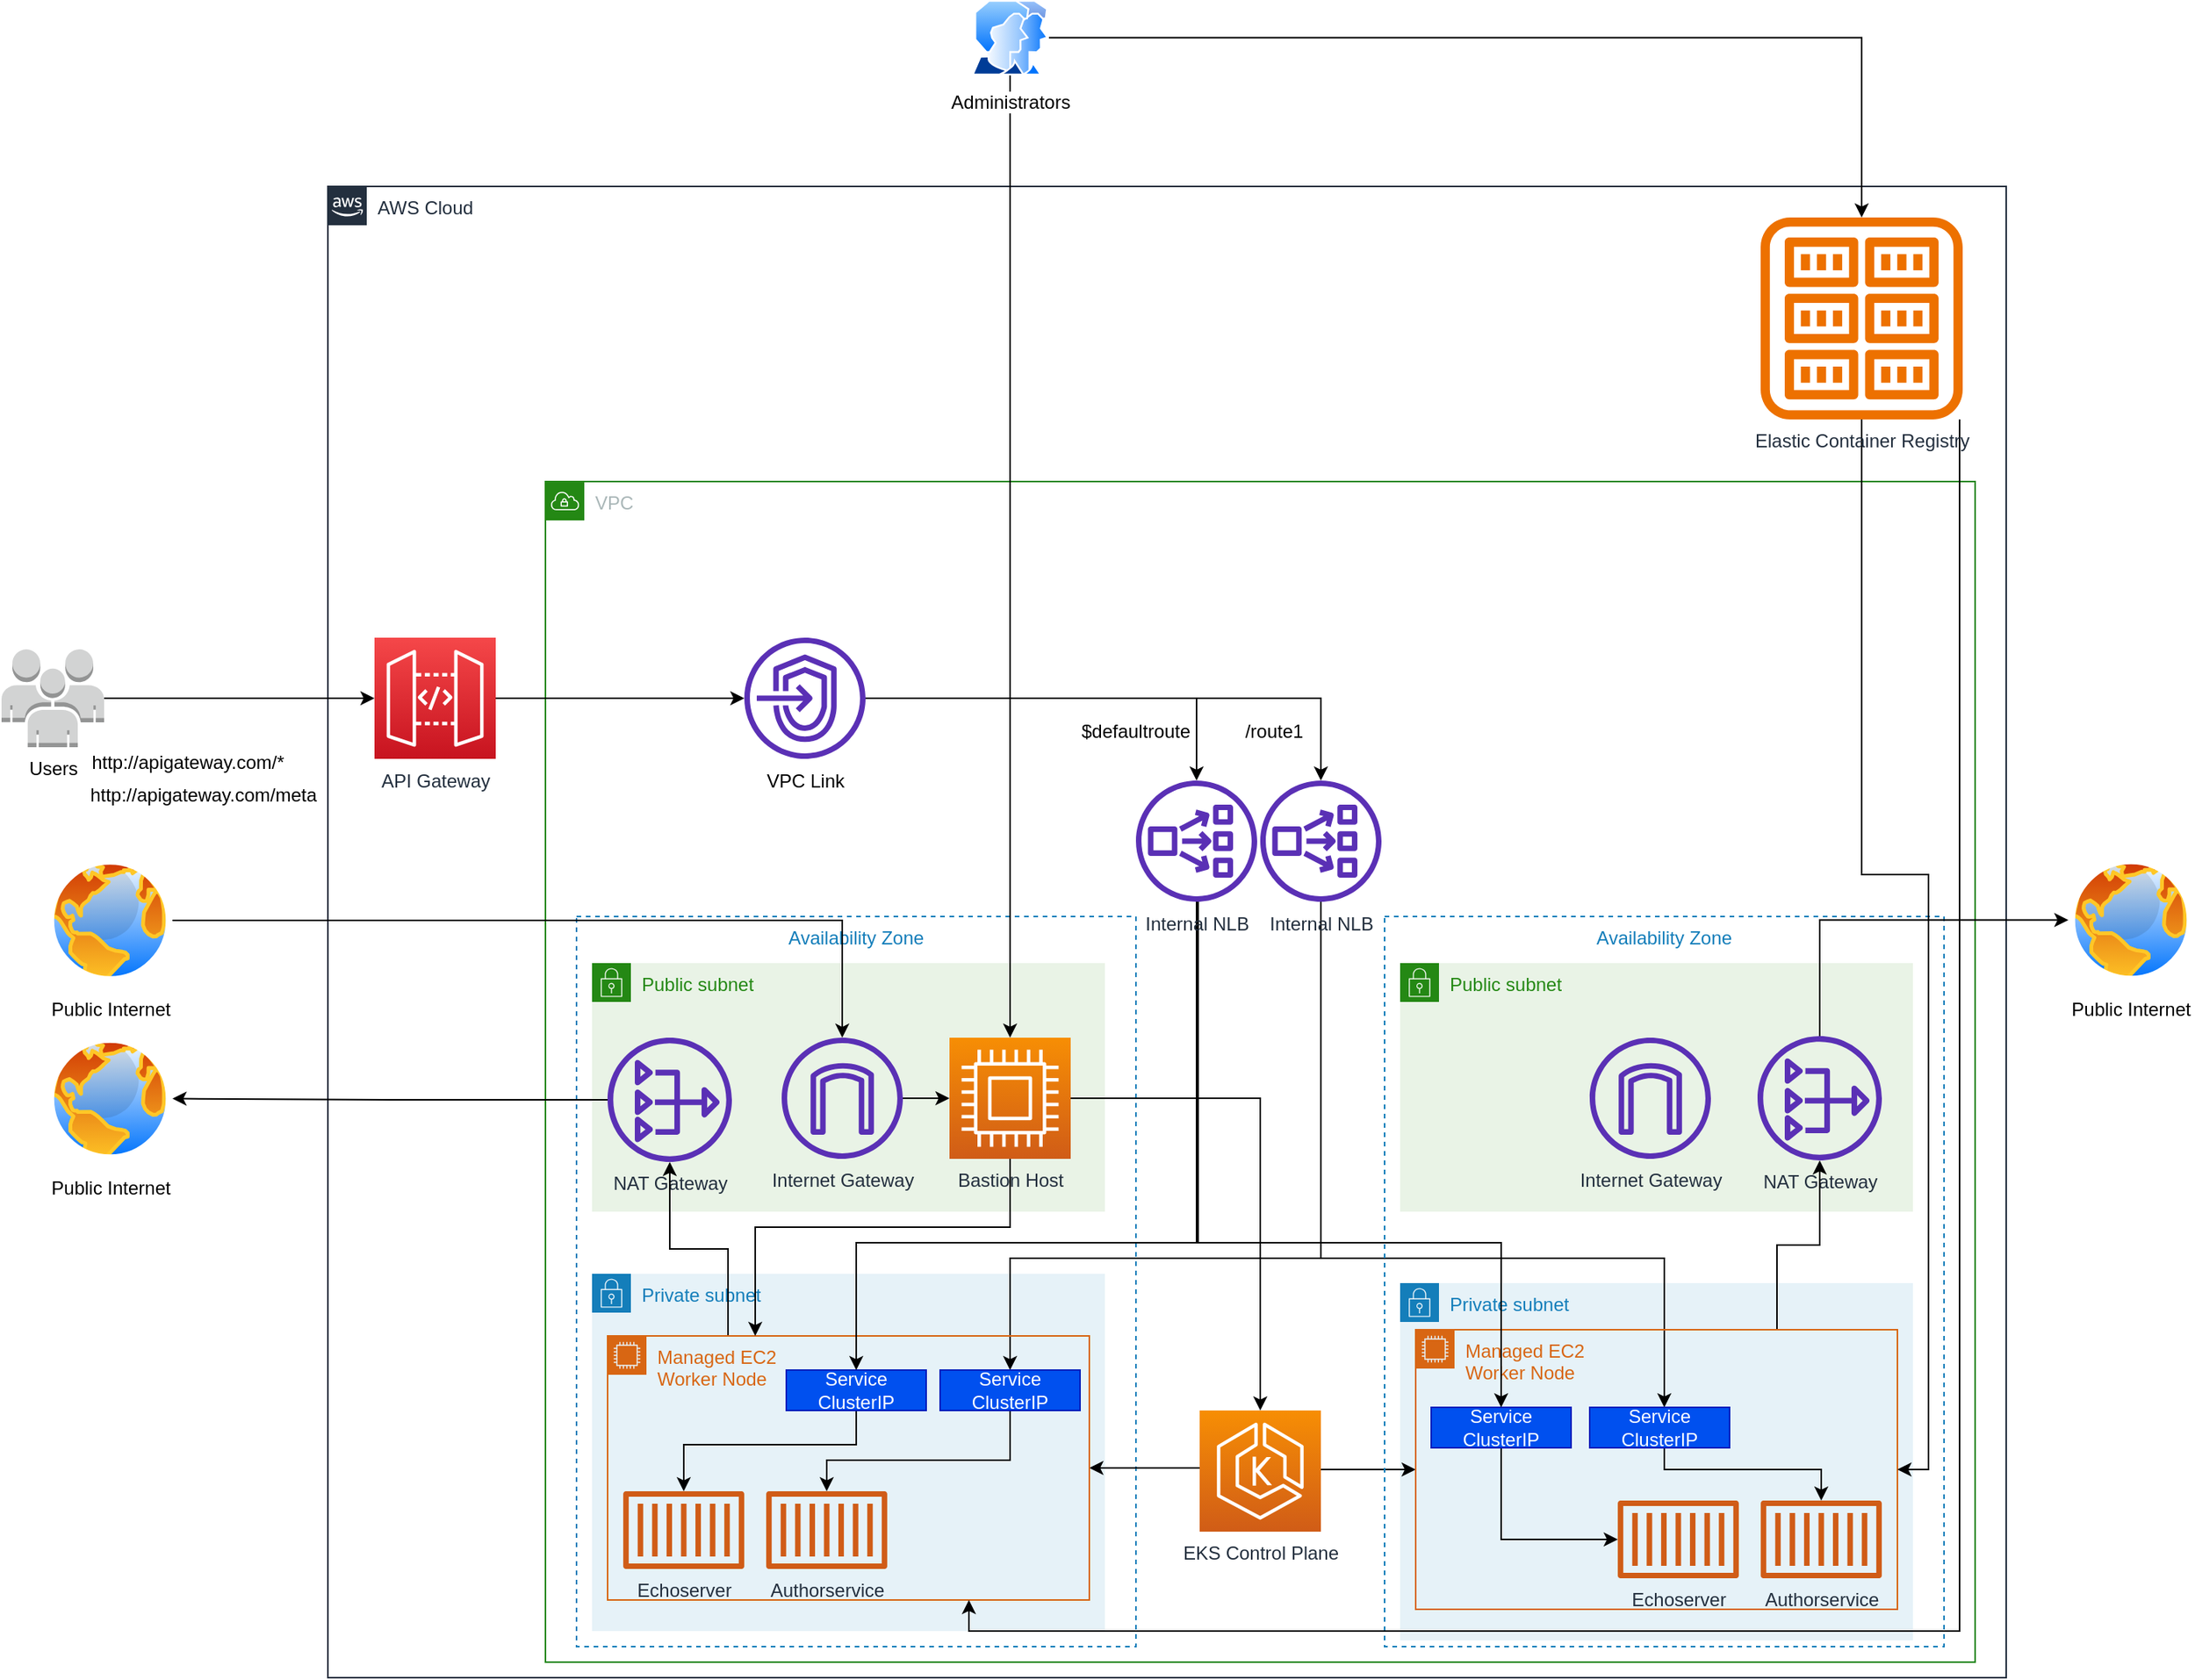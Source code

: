 <mxfile version="22.1.2" type="device" pages="2">
  <diagram id="Ht1M8jgEwFfnCIfOTk4-" name="Network">
    <mxGraphModel dx="2283" dy="1351" grid="1" gridSize="10" guides="1" tooltips="1" connect="1" arrows="1" fold="1" page="1" pageScale="1" pageWidth="1169" pageHeight="827" math="0" shadow="0">
      <root>
        <mxCell id="0" />
        <mxCell id="1" parent="0" />
        <mxCell id="rGQkJyhqpgBmCoSqfegU-36" value="Public subnet" style="points=[[0,0],[0.25,0],[0.5,0],[0.75,0],[1,0],[1,0.25],[1,0.5],[1,0.75],[1,1],[0.75,1],[0.5,1],[0.25,1],[0,1],[0,0.75],[0,0.5],[0,0.25]];outlineConnect=0;gradientColor=none;html=1;whiteSpace=wrap;fontSize=12;fontStyle=0;shape=mxgraph.aws4.group;grIcon=mxgraph.aws4.group_security_group;grStroke=0;strokeColor=#248814;fillColor=#E9F3E6;verticalAlign=top;align=left;spacingLeft=30;fontColor=#248814;dashed=0;" parent="1" vertex="1">
          <mxGeometry x="710" y="360" width="330" height="160" as="geometry" />
        </mxCell>
        <mxCell id="rGQkJyhqpgBmCoSqfegU-37" value="Private subnet" style="points=[[0,0],[0.25,0],[0.5,0],[0.75,0],[1,0],[1,0.25],[1,0.5],[1,0.75],[1,1],[0.75,1],[0.5,1],[0.25,1],[0,1],[0,0.75],[0,0.5],[0,0.25]];outlineConnect=0;gradientColor=none;html=1;whiteSpace=wrap;fontSize=12;fontStyle=0;shape=mxgraph.aws4.group;grIcon=mxgraph.aws4.group_security_group;grStroke=0;strokeColor=#147EBA;fillColor=#E6F2F8;verticalAlign=top;align=left;spacingLeft=30;fontColor=#147EBA;dashed=0;" parent="1" vertex="1">
          <mxGeometry x="710" y="566" width="330" height="230" as="geometry" />
        </mxCell>
        <mxCell id="rGQkJyhqpgBmCoSqfegU-1" value="AWS Cloud" style="points=[[0,0],[0.25,0],[0.5,0],[0.75,0],[1,0],[1,0.25],[1,0.5],[1,0.75],[1,1],[0.75,1],[0.5,1],[0.25,1],[0,1],[0,0.75],[0,0.5],[0,0.25]];outlineConnect=0;gradientColor=none;html=1;whiteSpace=wrap;fontSize=12;fontStyle=0;shape=mxgraph.aws4.group;grIcon=mxgraph.aws4.group_aws_cloud_alt;strokeColor=#232F3E;fillColor=none;verticalAlign=top;align=left;spacingLeft=30;fontColor=#232F3E;dashed=0;" parent="1" vertex="1">
          <mxGeometry x="20" y="-140" width="1080" height="960" as="geometry" />
        </mxCell>
        <mxCell id="rGQkJyhqpgBmCoSqfegU-2" value="VPC" style="points=[[0,0],[0.25,0],[0.5,0],[0.75,0],[1,0],[1,0.25],[1,0.5],[1,0.75],[1,1],[0.75,1],[0.5,1],[0.25,1],[0,1],[0,0.75],[0,0.5],[0,0.25]];outlineConnect=0;gradientColor=none;html=1;whiteSpace=wrap;fontSize=12;fontStyle=0;shape=mxgraph.aws4.group;grIcon=mxgraph.aws4.group_vpc;strokeColor=#248814;fillColor=none;verticalAlign=top;align=left;spacingLeft=30;fontColor=#AAB7B8;dashed=0;" parent="1" vertex="1">
          <mxGeometry x="160" y="50" width="920" height="760" as="geometry" />
        </mxCell>
        <mxCell id="rGQkJyhqpgBmCoSqfegU-3" value="Availability Zone" style="fillColor=none;strokeColor=#147EBA;dashed=1;verticalAlign=top;fontStyle=0;fontColor=#147EBA;" parent="1" vertex="1">
          <mxGeometry x="180" y="330" width="360" height="470" as="geometry" />
        </mxCell>
        <mxCell id="rGQkJyhqpgBmCoSqfegU-6" value="Public subnet" style="points=[[0,0],[0.25,0],[0.5,0],[0.75,0],[1,0],[1,0.25],[1,0.5],[1,0.75],[1,1],[0.75,1],[0.5,1],[0.25,1],[0,1],[0,0.75],[0,0.5],[0,0.25]];outlineConnect=0;gradientColor=none;html=1;whiteSpace=wrap;fontSize=12;fontStyle=0;shape=mxgraph.aws4.group;grIcon=mxgraph.aws4.group_security_group;grStroke=0;strokeColor=#248814;fillColor=#E9F3E6;verticalAlign=top;align=left;spacingLeft=30;fontColor=#248814;dashed=0;" parent="1" vertex="1">
          <mxGeometry x="190" y="360" width="330" height="160" as="geometry" />
        </mxCell>
        <mxCell id="rGQkJyhqpgBmCoSqfegU-7" value="Private subnet" style="points=[[0,0],[0.25,0],[0.5,0],[0.75,0],[1,0],[1,0.25],[1,0.5],[1,0.75],[1,1],[0.75,1],[0.5,1],[0.25,1],[0,1],[0,0.75],[0,0.5],[0,0.25]];outlineConnect=0;gradientColor=none;html=1;whiteSpace=wrap;fontSize=12;fontStyle=0;shape=mxgraph.aws4.group;grIcon=mxgraph.aws4.group_security_group;grStroke=0;strokeColor=#147EBA;fillColor=#E6F2F8;verticalAlign=top;align=left;spacingLeft=30;fontColor=#147EBA;dashed=0;" parent="1" vertex="1">
          <mxGeometry x="190" y="560" width="330" height="230" as="geometry" />
        </mxCell>
        <mxCell id="qwlf3cvHACtL7rGfhDR9-2" style="edgeStyle=orthogonalEdgeStyle;rounded=0;orthogonalLoop=1;jettySize=auto;html=1;entryX=0;entryY=0.5;entryDx=0;entryDy=0;" parent="1" source="rGQkJyhqpgBmCoSqfegU-8" target="rGQkJyhqpgBmCoSqfegU-40" edge="1">
          <mxGeometry relative="1" as="geometry">
            <Array as="points">
              <mxPoint x="620" y="686" />
            </Array>
          </mxGeometry>
        </mxCell>
        <mxCell id="qwlf3cvHACtL7rGfhDR9-3" style="edgeStyle=orthogonalEdgeStyle;rounded=0;orthogonalLoop=1;jettySize=auto;html=1;entryX=1;entryY=0.5;entryDx=0;entryDy=0;" parent="1" source="rGQkJyhqpgBmCoSqfegU-8" target="rGQkJyhqpgBmCoSqfegU-12" edge="1">
          <mxGeometry relative="1" as="geometry">
            <Array as="points">
              <mxPoint x="620" y="685" />
            </Array>
          </mxGeometry>
        </mxCell>
        <mxCell id="rGQkJyhqpgBmCoSqfegU-8" value="EKS Control Plane" style="outlineConnect=0;fontColor=#232F3E;gradientColor=#F78E04;gradientDirection=north;fillColor=#D05C17;strokeColor=#ffffff;dashed=0;verticalLabelPosition=bottom;verticalAlign=top;align=center;html=1;fontSize=12;fontStyle=0;aspect=fixed;shape=mxgraph.aws4.resourceIcon;resIcon=mxgraph.aws4.eks;" parent="1" vertex="1">
          <mxGeometry x="581" y="648" width="78" height="78" as="geometry" />
        </mxCell>
        <mxCell id="qwlf3cvHACtL7rGfhDR9-6" style="edgeStyle=orthogonalEdgeStyle;rounded=0;orthogonalLoop=1;jettySize=auto;html=1;entryX=1;entryY=0.5;entryDx=0;entryDy=0;" parent="1" source="rGQkJyhqpgBmCoSqfegU-9" target="qwlf3cvHACtL7rGfhDR9-1" edge="1">
          <mxGeometry relative="1" as="geometry" />
        </mxCell>
        <mxCell id="rGQkJyhqpgBmCoSqfegU-9" value="NAT Gateway" style="outlineConnect=0;fontColor=#232F3E;gradientColor=none;fillColor=#5A30B5;strokeColor=none;dashed=0;verticalLabelPosition=bottom;verticalAlign=top;align=center;html=1;fontSize=12;fontStyle=0;aspect=fixed;pointerEvents=1;shape=mxgraph.aws4.nat_gateway;" parent="1" vertex="1">
          <mxGeometry x="200" y="408" width="80" height="80" as="geometry" />
        </mxCell>
        <mxCell id="rGQkJyhqpgBmCoSqfegU-67" style="edgeStyle=orthogonalEdgeStyle;rounded=0;orthogonalLoop=1;jettySize=auto;html=1;" parent="1" source="rGQkJyhqpgBmCoSqfegU-10" target="rGQkJyhqpgBmCoSqfegU-23" edge="1">
          <mxGeometry relative="1" as="geometry">
            <Array as="points">
              <mxPoint x="659" y="550" />
              <mxPoint x="459" y="550" />
            </Array>
          </mxGeometry>
        </mxCell>
        <mxCell id="rGQkJyhqpgBmCoSqfegU-69" style="edgeStyle=orthogonalEdgeStyle;rounded=0;orthogonalLoop=1;jettySize=auto;html=1;" parent="1" source="rGQkJyhqpgBmCoSqfegU-10" target="rGQkJyhqpgBmCoSqfegU-47" edge="1">
          <mxGeometry relative="1" as="geometry">
            <Array as="points">
              <mxPoint x="659" y="550" />
              <mxPoint x="880" y="550" />
            </Array>
          </mxGeometry>
        </mxCell>
        <mxCell id="rGQkJyhqpgBmCoSqfegU-10" value="Internal NLB" style="outlineConnect=0;fontColor=#232F3E;gradientColor=none;fillColor=#5A30B5;strokeColor=none;dashed=0;verticalLabelPosition=bottom;verticalAlign=top;align=center;html=1;fontSize=12;fontStyle=0;aspect=fixed;pointerEvents=1;shape=mxgraph.aws4.network_load_balancer;" parent="1" vertex="1">
          <mxGeometry x="620" y="242.5" width="78" height="78" as="geometry" />
        </mxCell>
        <mxCell id="qwlf3cvHACtL7rGfhDR9-5" style="edgeStyle=orthogonalEdgeStyle;rounded=0;orthogonalLoop=1;jettySize=auto;html=1;exitX=0.25;exitY=0;exitDx=0;exitDy=0;" parent="1" source="rGQkJyhqpgBmCoSqfegU-12" target="rGQkJyhqpgBmCoSqfegU-9" edge="1">
          <mxGeometry relative="1" as="geometry" />
        </mxCell>
        <mxCell id="rGQkJyhqpgBmCoSqfegU-12" value="Managed EC2 &lt;br&gt;Worker Node" style="points=[[0,0],[0.25,0],[0.5,0],[0.75,0],[1,0],[1,0.25],[1,0.5],[1,0.75],[1,1],[0.75,1],[0.5,1],[0.25,1],[0,1],[0,0.75],[0,0.5],[0,0.25]];outlineConnect=0;gradientColor=none;html=1;whiteSpace=wrap;fontSize=12;fontStyle=0;shape=mxgraph.aws4.group;grIcon=mxgraph.aws4.group_ec2_instance_contents;strokeColor=#D86613;fillColor=none;verticalAlign=top;align=left;spacingLeft=30;fontColor=#D86613;dashed=0;" parent="1" vertex="1">
          <mxGeometry x="200" y="600" width="310" height="170" as="geometry" />
        </mxCell>
        <mxCell id="rGQkJyhqpgBmCoSqfegU-16" value="Echoserver" style="outlineConnect=0;fontColor=#232F3E;gradientColor=none;fillColor=#D05C17;strokeColor=none;dashed=0;verticalLabelPosition=bottom;verticalAlign=top;align=center;html=1;fontSize=12;fontStyle=0;aspect=fixed;pointerEvents=1;shape=mxgraph.aws4.container_1;" parent="1" vertex="1">
          <mxGeometry x="210" y="700" width="78" height="50" as="geometry" />
        </mxCell>
        <mxCell id="rGQkJyhqpgBmCoSqfegU-17" value="Authorservice" style="outlineConnect=0;fontColor=#232F3E;gradientColor=none;fillColor=#D05C17;strokeColor=none;dashed=0;verticalLabelPosition=bottom;verticalAlign=top;align=center;html=1;fontSize=12;fontStyle=0;aspect=fixed;pointerEvents=1;shape=mxgraph.aws4.container_1;" parent="1" vertex="1">
          <mxGeometry x="302" y="700" width="78" height="50" as="geometry" />
        </mxCell>
        <mxCell id="qwlf3cvHACtL7rGfhDR9-12" style="edgeStyle=orthogonalEdgeStyle;rounded=0;orthogonalLoop=1;jettySize=auto;html=1;" parent="1" source="rGQkJyhqpgBmCoSqfegU-19" target="rGQkJyhqpgBmCoSqfegU-31" edge="1">
          <mxGeometry relative="1" as="geometry" />
        </mxCell>
        <mxCell id="rGQkJyhqpgBmCoSqfegU-19" value="Internet Gateway" style="outlineConnect=0;fontColor=#232F3E;gradientColor=none;fillColor=#5A30B5;strokeColor=none;dashed=0;verticalLabelPosition=bottom;verticalAlign=top;align=center;html=1;fontSize=12;fontStyle=0;aspect=fixed;pointerEvents=1;shape=mxgraph.aws4.internet_gateway;" parent="1" vertex="1">
          <mxGeometry x="312" y="408" width="78" height="78" as="geometry" />
        </mxCell>
        <mxCell id="rGQkJyhqpgBmCoSqfegU-21" style="edgeStyle=orthogonalEdgeStyle;rounded=0;orthogonalLoop=1;jettySize=auto;html=1;" parent="1" source="rGQkJyhqpgBmCoSqfegU-20" target="rGQkJyhqpgBmCoSqfegU-16" edge="1">
          <mxGeometry relative="1" as="geometry">
            <Array as="points">
              <mxPoint x="360" y="670" />
              <mxPoint x="249" y="670" />
            </Array>
          </mxGeometry>
        </mxCell>
        <mxCell id="rGQkJyhqpgBmCoSqfegU-20" value="Service ClusterIP" style="rounded=0;whiteSpace=wrap;html=1;fillColor=#0050ef;strokeColor=#001DBC;fontColor=#ffffff;" parent="1" vertex="1">
          <mxGeometry x="315" y="622" width="90" height="26" as="geometry" />
        </mxCell>
        <mxCell id="rGQkJyhqpgBmCoSqfegU-24" style="edgeStyle=orthogonalEdgeStyle;rounded=0;orthogonalLoop=1;jettySize=auto;html=1;" parent="1" source="rGQkJyhqpgBmCoSqfegU-23" target="rGQkJyhqpgBmCoSqfegU-17" edge="1">
          <mxGeometry relative="1" as="geometry">
            <Array as="points">
              <mxPoint x="459" y="680" />
              <mxPoint x="341" y="680" />
            </Array>
          </mxGeometry>
        </mxCell>
        <mxCell id="rGQkJyhqpgBmCoSqfegU-23" value="Service ClusterIP" style="rounded=0;whiteSpace=wrap;html=1;fillColor=#0050ef;strokeColor=#001DBC;fontColor=#ffffff;" parent="1" vertex="1">
          <mxGeometry x="414" y="622" width="90" height="26" as="geometry" />
        </mxCell>
        <mxCell id="rGQkJyhqpgBmCoSqfegU-64" style="edgeStyle=orthogonalEdgeStyle;rounded=0;orthogonalLoop=1;jettySize=auto;html=1;" parent="1" source="dy7qmT477bkCDHX0irai-2" target="rGQkJyhqpgBmCoSqfegU-60" edge="1">
          <mxGeometry relative="1" as="geometry">
            <mxPoint x="400" y="190" as="sourcePoint" />
          </mxGeometry>
        </mxCell>
        <mxCell id="rGQkJyhqpgBmCoSqfegU-65" style="edgeStyle=orthogonalEdgeStyle;rounded=0;orthogonalLoop=1;jettySize=auto;html=1;" parent="1" source="dy7qmT477bkCDHX0irai-2" target="rGQkJyhqpgBmCoSqfegU-10" edge="1">
          <mxGeometry relative="1" as="geometry" />
        </mxCell>
        <mxCell id="rGQkJyhqpgBmCoSqfegU-74" style="edgeStyle=orthogonalEdgeStyle;rounded=0;orthogonalLoop=1;jettySize=auto;html=1;" parent="1" source="rGQkJyhqpgBmCoSqfegU-26" target="rGQkJyhqpgBmCoSqfegU-71" edge="1">
          <mxGeometry relative="1" as="geometry" />
        </mxCell>
        <mxCell id="rGQkJyhqpgBmCoSqfegU-26" value="Users" style="outlineConnect=0;dashed=0;verticalLabelPosition=bottom;verticalAlign=top;align=center;html=1;shape=mxgraph.aws3.users;fillColor=#D2D3D3;gradientColor=none;" parent="1" vertex="1">
          <mxGeometry x="-190" y="158" width="66" height="63" as="geometry" />
        </mxCell>
        <mxCell id="rGQkJyhqpgBmCoSqfegU-33" style="edgeStyle=orthogonalEdgeStyle;rounded=0;orthogonalLoop=1;jettySize=auto;html=1;" parent="1" source="rGQkJyhqpgBmCoSqfegU-28" target="rGQkJyhqpgBmCoSqfegU-31" edge="1">
          <mxGeometry relative="1" as="geometry" />
        </mxCell>
        <mxCell id="qwlf3cvHACtL7rGfhDR9-14" style="edgeStyle=orthogonalEdgeStyle;rounded=0;orthogonalLoop=1;jettySize=auto;html=1;" parent="1" source="rGQkJyhqpgBmCoSqfegU-28" target="qwlf3cvHACtL7rGfhDR9-13" edge="1">
          <mxGeometry relative="1" as="geometry" />
        </mxCell>
        <mxCell id="rGQkJyhqpgBmCoSqfegU-28" value="Administrators" style="aspect=fixed;perimeter=ellipsePerimeter;html=1;align=center;shadow=0;dashed=0;spacingTop=3;image;image=img/lib/active_directory/user_accounts.svg;" parent="1" vertex="1">
          <mxGeometry x="434" y="-260" width="50" height="48.5" as="geometry" />
        </mxCell>
        <mxCell id="rGQkJyhqpgBmCoSqfegU-32" style="edgeStyle=orthogonalEdgeStyle;rounded=0;orthogonalLoop=1;jettySize=auto;html=1;" parent="1" source="rGQkJyhqpgBmCoSqfegU-31" target="rGQkJyhqpgBmCoSqfegU-12" edge="1">
          <mxGeometry relative="1" as="geometry">
            <Array as="points">
              <mxPoint x="459" y="530" />
              <mxPoint x="295" y="530" />
            </Array>
          </mxGeometry>
        </mxCell>
        <mxCell id="qwlf3cvHACtL7rGfhDR9-4" style="edgeStyle=orthogonalEdgeStyle;rounded=0;orthogonalLoop=1;jettySize=auto;html=1;" parent="1" source="rGQkJyhqpgBmCoSqfegU-31" target="rGQkJyhqpgBmCoSqfegU-8" edge="1">
          <mxGeometry relative="1" as="geometry" />
        </mxCell>
        <mxCell id="rGQkJyhqpgBmCoSqfegU-31" value="Bastion Host" style="outlineConnect=0;fontColor=#232F3E;gradientColor=#F78E04;gradientDirection=north;fillColor=#D05C17;strokeColor=#ffffff;dashed=0;verticalLabelPosition=bottom;verticalAlign=top;align=center;html=1;fontSize=12;fontStyle=0;aspect=fixed;shape=mxgraph.aws4.resourceIcon;resIcon=mxgraph.aws4.compute;" parent="1" vertex="1">
          <mxGeometry x="420" y="408" width="78" height="78" as="geometry" />
        </mxCell>
        <mxCell id="rGQkJyhqpgBmCoSqfegU-35" value="Availability Zone" style="fillColor=none;strokeColor=#147EBA;dashed=1;verticalAlign=top;fontStyle=0;fontColor=#147EBA;" parent="1" vertex="1">
          <mxGeometry x="700" y="330" width="360" height="470" as="geometry" />
        </mxCell>
        <mxCell id="qwlf3cvHACtL7rGfhDR9-9" style="edgeStyle=orthogonalEdgeStyle;rounded=0;orthogonalLoop=1;jettySize=auto;html=1;entryX=0;entryY=0.5;entryDx=0;entryDy=0;" parent="1" source="rGQkJyhqpgBmCoSqfegU-39" target="qwlf3cvHACtL7rGfhDR9-7" edge="1">
          <mxGeometry relative="1" as="geometry">
            <Array as="points">
              <mxPoint x="980" y="333" />
            </Array>
          </mxGeometry>
        </mxCell>
        <mxCell id="rGQkJyhqpgBmCoSqfegU-39" value="NAT Gateway" style="outlineConnect=0;fontColor=#232F3E;gradientColor=none;fillColor=#5A30B5;strokeColor=none;dashed=0;verticalLabelPosition=bottom;verticalAlign=top;align=center;html=1;fontSize=12;fontStyle=0;aspect=fixed;pointerEvents=1;shape=mxgraph.aws4.nat_gateway;" parent="1" vertex="1">
          <mxGeometry x="940" y="407" width="80" height="80" as="geometry" />
        </mxCell>
        <mxCell id="qwlf3cvHACtL7rGfhDR9-8" style="edgeStyle=orthogonalEdgeStyle;rounded=0;orthogonalLoop=1;jettySize=auto;html=1;exitX=0.75;exitY=0;exitDx=0;exitDy=0;" parent="1" source="rGQkJyhqpgBmCoSqfegU-40" target="rGQkJyhqpgBmCoSqfegU-39" edge="1">
          <mxGeometry relative="1" as="geometry" />
        </mxCell>
        <mxCell id="rGQkJyhqpgBmCoSqfegU-40" value="Managed EC2 &lt;br&gt;Worker Node" style="points=[[0,0],[0.25,0],[0.5,0],[0.75,0],[1,0],[1,0.25],[1,0.5],[1,0.75],[1,1],[0.75,1],[0.5,1],[0.25,1],[0,1],[0,0.75],[0,0.5],[0,0.25]];outlineConnect=0;gradientColor=none;html=1;whiteSpace=wrap;fontSize=12;fontStyle=0;shape=mxgraph.aws4.group;grIcon=mxgraph.aws4.group_ec2_instance_contents;strokeColor=#D86613;fillColor=none;verticalAlign=top;align=left;spacingLeft=30;fontColor=#D86613;dashed=0;" parent="1" vertex="1">
          <mxGeometry x="720" y="596" width="310" height="180" as="geometry" />
        </mxCell>
        <mxCell id="rGQkJyhqpgBmCoSqfegU-41" value="Echoserver" style="outlineConnect=0;fontColor=#232F3E;gradientColor=none;fillColor=#D05C17;strokeColor=none;dashed=0;verticalLabelPosition=bottom;verticalAlign=top;align=center;html=1;fontSize=12;fontStyle=0;aspect=fixed;pointerEvents=1;shape=mxgraph.aws4.container_1;" parent="1" vertex="1">
          <mxGeometry x="850" y="706" width="78" height="50" as="geometry" />
        </mxCell>
        <mxCell id="rGQkJyhqpgBmCoSqfegU-42" value="Authorservice" style="outlineConnect=0;fontColor=#232F3E;gradientColor=none;fillColor=#D05C17;strokeColor=none;dashed=0;verticalLabelPosition=bottom;verticalAlign=top;align=center;html=1;fontSize=12;fontStyle=0;aspect=fixed;pointerEvents=1;shape=mxgraph.aws4.container_1;" parent="1" vertex="1">
          <mxGeometry x="942" y="706" width="78" height="50" as="geometry" />
        </mxCell>
        <mxCell id="rGQkJyhqpgBmCoSqfegU-43" value="Internet Gateway" style="outlineConnect=0;fontColor=#232F3E;gradientColor=none;fillColor=#5A30B5;strokeColor=none;dashed=0;verticalLabelPosition=bottom;verticalAlign=top;align=center;html=1;fontSize=12;fontStyle=0;aspect=fixed;pointerEvents=1;shape=mxgraph.aws4.internet_gateway;" parent="1" vertex="1">
          <mxGeometry x="832" y="408" width="78" height="78" as="geometry" />
        </mxCell>
        <mxCell id="rGQkJyhqpgBmCoSqfegU-58" style="edgeStyle=orthogonalEdgeStyle;rounded=0;orthogonalLoop=1;jettySize=auto;html=1;" parent="1" source="rGQkJyhqpgBmCoSqfegU-45" target="rGQkJyhqpgBmCoSqfegU-41" edge="1">
          <mxGeometry relative="1" as="geometry">
            <Array as="points">
              <mxPoint x="775" y="731" />
            </Array>
          </mxGeometry>
        </mxCell>
        <mxCell id="rGQkJyhqpgBmCoSqfegU-45" value="Service ClusterIP" style="rounded=0;whiteSpace=wrap;html=1;fillColor=#0050ef;strokeColor=#001DBC;fontColor=#ffffff;" parent="1" vertex="1">
          <mxGeometry x="730" y="646" width="90" height="26" as="geometry" />
        </mxCell>
        <mxCell id="rGQkJyhqpgBmCoSqfegU-59" style="edgeStyle=orthogonalEdgeStyle;rounded=0;orthogonalLoop=1;jettySize=auto;html=1;" parent="1" source="rGQkJyhqpgBmCoSqfegU-47" target="rGQkJyhqpgBmCoSqfegU-42" edge="1">
          <mxGeometry relative="1" as="geometry">
            <Array as="points">
              <mxPoint x="880" y="686" />
              <mxPoint x="981" y="686" />
            </Array>
          </mxGeometry>
        </mxCell>
        <mxCell id="rGQkJyhqpgBmCoSqfegU-47" value="Service ClusterIP" style="rounded=0;whiteSpace=wrap;html=1;fillColor=#0050ef;strokeColor=#001DBC;fontColor=#ffffff;" parent="1" vertex="1">
          <mxGeometry x="832" y="646" width="90" height="26" as="geometry" />
        </mxCell>
        <mxCell id="rGQkJyhqpgBmCoSqfegU-66" style="edgeStyle=orthogonalEdgeStyle;rounded=0;orthogonalLoop=1;jettySize=auto;html=1;entryX=0.5;entryY=0;entryDx=0;entryDy=0;" parent="1" source="rGQkJyhqpgBmCoSqfegU-60" target="rGQkJyhqpgBmCoSqfegU-20" edge="1">
          <mxGeometry relative="1" as="geometry">
            <Array as="points">
              <mxPoint x="579" y="540" />
              <mxPoint x="360" y="540" />
            </Array>
          </mxGeometry>
        </mxCell>
        <mxCell id="rGQkJyhqpgBmCoSqfegU-68" style="edgeStyle=orthogonalEdgeStyle;rounded=0;orthogonalLoop=1;jettySize=auto;html=1;" parent="1" source="rGQkJyhqpgBmCoSqfegU-60" target="rGQkJyhqpgBmCoSqfegU-45" edge="1">
          <mxGeometry relative="1" as="geometry">
            <Array as="points">
              <mxPoint x="580" y="540" />
              <mxPoint x="775" y="540" />
            </Array>
          </mxGeometry>
        </mxCell>
        <mxCell id="rGQkJyhqpgBmCoSqfegU-60" value="Internal NLB" style="outlineConnect=0;fontColor=#232F3E;gradientColor=none;fillColor=#5A30B5;strokeColor=none;dashed=0;verticalLabelPosition=bottom;verticalAlign=top;align=center;html=1;fontSize=12;fontStyle=0;aspect=fixed;pointerEvents=1;shape=mxgraph.aws4.network_load_balancer;" parent="1" vertex="1">
          <mxGeometry x="540" y="242.5" width="78" height="78" as="geometry" />
        </mxCell>
        <mxCell id="dy7qmT477bkCDHX0irai-3" style="edgeStyle=orthogonalEdgeStyle;rounded=0;orthogonalLoop=1;jettySize=auto;html=1;" parent="1" source="rGQkJyhqpgBmCoSqfegU-71" target="dy7qmT477bkCDHX0irai-2" edge="1">
          <mxGeometry relative="1" as="geometry" />
        </mxCell>
        <mxCell id="rGQkJyhqpgBmCoSqfegU-71" value="API Gateway" style="outlineConnect=0;fontColor=#232F3E;gradientColor=#F54749;gradientDirection=north;fillColor=#C7131F;strokeColor=#ffffff;dashed=0;verticalLabelPosition=bottom;verticalAlign=top;align=center;html=1;fontSize=12;fontStyle=0;aspect=fixed;shape=mxgraph.aws4.resourceIcon;resIcon=mxgraph.aws4.api_gateway;" parent="1" vertex="1">
          <mxGeometry x="50" y="150.5" width="78" height="78" as="geometry" />
        </mxCell>
        <mxCell id="rGQkJyhqpgBmCoSqfegU-72" value="$defaultroute" style="text;html=1;strokeColor=none;fillColor=none;align=center;verticalAlign=middle;whiteSpace=wrap;rounded=0;" parent="1" vertex="1">
          <mxGeometry x="520" y="201" width="40" height="20" as="geometry" />
        </mxCell>
        <mxCell id="rGQkJyhqpgBmCoSqfegU-73" value="/route1" style="text;html=1;strokeColor=none;fillColor=none;align=center;verticalAlign=middle;whiteSpace=wrap;rounded=0;" parent="1" vertex="1">
          <mxGeometry x="609" y="201" width="40" height="20" as="geometry" />
        </mxCell>
        <mxCell id="dy7qmT477bkCDHX0irai-2" value="&lt;span style=&quot;color: rgb(0 , 0 , 0)&quot;&gt;VPC Link&lt;/span&gt;" style="outlineConnect=0;fontColor=#232F3E;gradientColor=none;fillColor=#5A30B5;strokeColor=none;dashed=0;verticalLabelPosition=bottom;verticalAlign=top;align=center;html=1;fontSize=12;fontStyle=0;aspect=fixed;pointerEvents=1;shape=mxgraph.aws4.endpoints;" parent="1" vertex="1">
          <mxGeometry x="288" y="150.5" width="78" height="78" as="geometry" />
        </mxCell>
        <mxCell id="dy7qmT477bkCDHX0irai-5" value="http://apigateway.com/*" style="text;html=1;strokeColor=none;fillColor=none;align=center;verticalAlign=middle;whiteSpace=wrap;rounded=0;" parent="1" vertex="1">
          <mxGeometry x="-90" y="221" width="40" height="20" as="geometry" />
        </mxCell>
        <mxCell id="dy7qmT477bkCDHX0irai-6" value="http://apigateway.com/meta" style="text;html=1;strokeColor=none;fillColor=none;align=center;verticalAlign=middle;whiteSpace=wrap;rounded=0;" parent="1" vertex="1">
          <mxGeometry x="-80" y="242.5" width="40" height="18.5" as="geometry" />
        </mxCell>
        <mxCell id="qwlf3cvHACtL7rGfhDR9-1" value="Public Internet" style="image;aspect=fixed;perimeter=ellipsePerimeter;html=1;align=center;shadow=0;dashed=0;spacingTop=3;image=img/lib/active_directory/internet_globe.svg;" parent="1" vertex="1">
          <mxGeometry x="-160.5" y="407" width="80.5" height="80.5" as="geometry" />
        </mxCell>
        <mxCell id="qwlf3cvHACtL7rGfhDR9-7" value="Public Internet" style="image;aspect=fixed;perimeter=ellipsePerimeter;html=1;align=center;shadow=0;dashed=0;spacingTop=3;image=img/lib/active_directory/internet_globe.svg;" parent="1" vertex="1">
          <mxGeometry x="1140" y="292" width="80.5" height="80.5" as="geometry" />
        </mxCell>
        <mxCell id="qwlf3cvHACtL7rGfhDR9-11" style="edgeStyle=orthogonalEdgeStyle;rounded=0;orthogonalLoop=1;jettySize=auto;html=1;" parent="1" source="qwlf3cvHACtL7rGfhDR9-10" target="rGQkJyhqpgBmCoSqfegU-19" edge="1">
          <mxGeometry relative="1" as="geometry" />
        </mxCell>
        <mxCell id="qwlf3cvHACtL7rGfhDR9-10" value="Public Internet" style="image;aspect=fixed;perimeter=ellipsePerimeter;html=1;align=center;shadow=0;dashed=0;spacingTop=3;image=img/lib/active_directory/internet_globe.svg;" parent="1" vertex="1">
          <mxGeometry x="-160.5" y="292.25" width="80.5" height="80.5" as="geometry" />
        </mxCell>
        <mxCell id="qwlf3cvHACtL7rGfhDR9-15" style="edgeStyle=orthogonalEdgeStyle;rounded=0;orthogonalLoop=1;jettySize=auto;html=1;entryX=1;entryY=0.5;entryDx=0;entryDy=0;" parent="1" source="qwlf3cvHACtL7rGfhDR9-13" target="rGQkJyhqpgBmCoSqfegU-40" edge="1">
          <mxGeometry relative="1" as="geometry" />
        </mxCell>
        <mxCell id="qwlf3cvHACtL7rGfhDR9-16" style="edgeStyle=orthogonalEdgeStyle;rounded=0;orthogonalLoop=1;jettySize=auto;html=1;entryX=0.75;entryY=1;entryDx=0;entryDy=0;" parent="1" source="qwlf3cvHACtL7rGfhDR9-13" target="rGQkJyhqpgBmCoSqfegU-12" edge="1">
          <mxGeometry relative="1" as="geometry">
            <Array as="points">
              <mxPoint x="1070" y="790" />
              <mxPoint x="432" y="790" />
            </Array>
          </mxGeometry>
        </mxCell>
        <mxCell id="qwlf3cvHACtL7rGfhDR9-13" value="Elastic Container Registry" style="sketch=0;outlineConnect=0;fontColor=#232F3E;gradientColor=none;fillColor=#ED7100;strokeColor=none;dashed=0;verticalLabelPosition=bottom;verticalAlign=top;align=center;html=1;fontSize=12;fontStyle=0;aspect=fixed;pointerEvents=1;shape=mxgraph.aws4.registry;" parent="1" vertex="1">
          <mxGeometry x="942" y="-120" width="130" height="130" as="geometry" />
        </mxCell>
      </root>
    </mxGraphModel>
  </diagram>
  <diagram id="vZSREt7QcWyIu85O-MSX" name="Page-2">
    <mxGraphModel dx="1114" dy="524" grid="1" gridSize="10" guides="1" tooltips="1" connect="1" arrows="1" fold="1" page="1" pageScale="1" pageWidth="850" pageHeight="1100" math="0" shadow="0">
      <root>
        <mxCell id="0" />
        <mxCell id="1" parent="0" />
      </root>
    </mxGraphModel>
  </diagram>
</mxfile>
